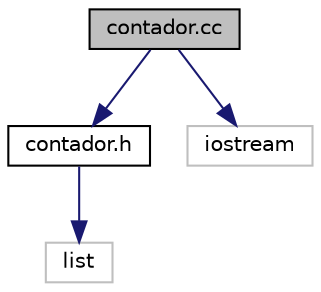 digraph "contador.cc"
{
 // LATEX_PDF_SIZE
  edge [fontname="Helvetica",fontsize="10",labelfontname="Helvetica",labelfontsize="10"];
  node [fontname="Helvetica",fontsize="10",shape=record];
  Node1 [label="contador.cc",height=0.2,width=0.4,color="black", fillcolor="grey75", style="filled", fontcolor="black",tooltip="Cuerpo de los métodos de la clase contador."];
  Node1 -> Node2 [color="midnightblue",fontsize="10",style="solid",fontname="Helvetica"];
  Node2 [label="contador.h",height=0.2,width=0.4,color="black", fillcolor="white", style="filled",URL="$contador_8h.html",tooltip="La clase ruleta representa un contador."];
  Node2 -> Node3 [color="midnightblue",fontsize="10",style="solid",fontname="Helvetica"];
  Node3 [label="list",height=0.2,width=0.4,color="grey75", fillcolor="white", style="filled",tooltip=" "];
  Node1 -> Node4 [color="midnightblue",fontsize="10",style="solid",fontname="Helvetica"];
  Node4 [label="iostream",height=0.2,width=0.4,color="grey75", fillcolor="white", style="filled",tooltip=" "];
}
